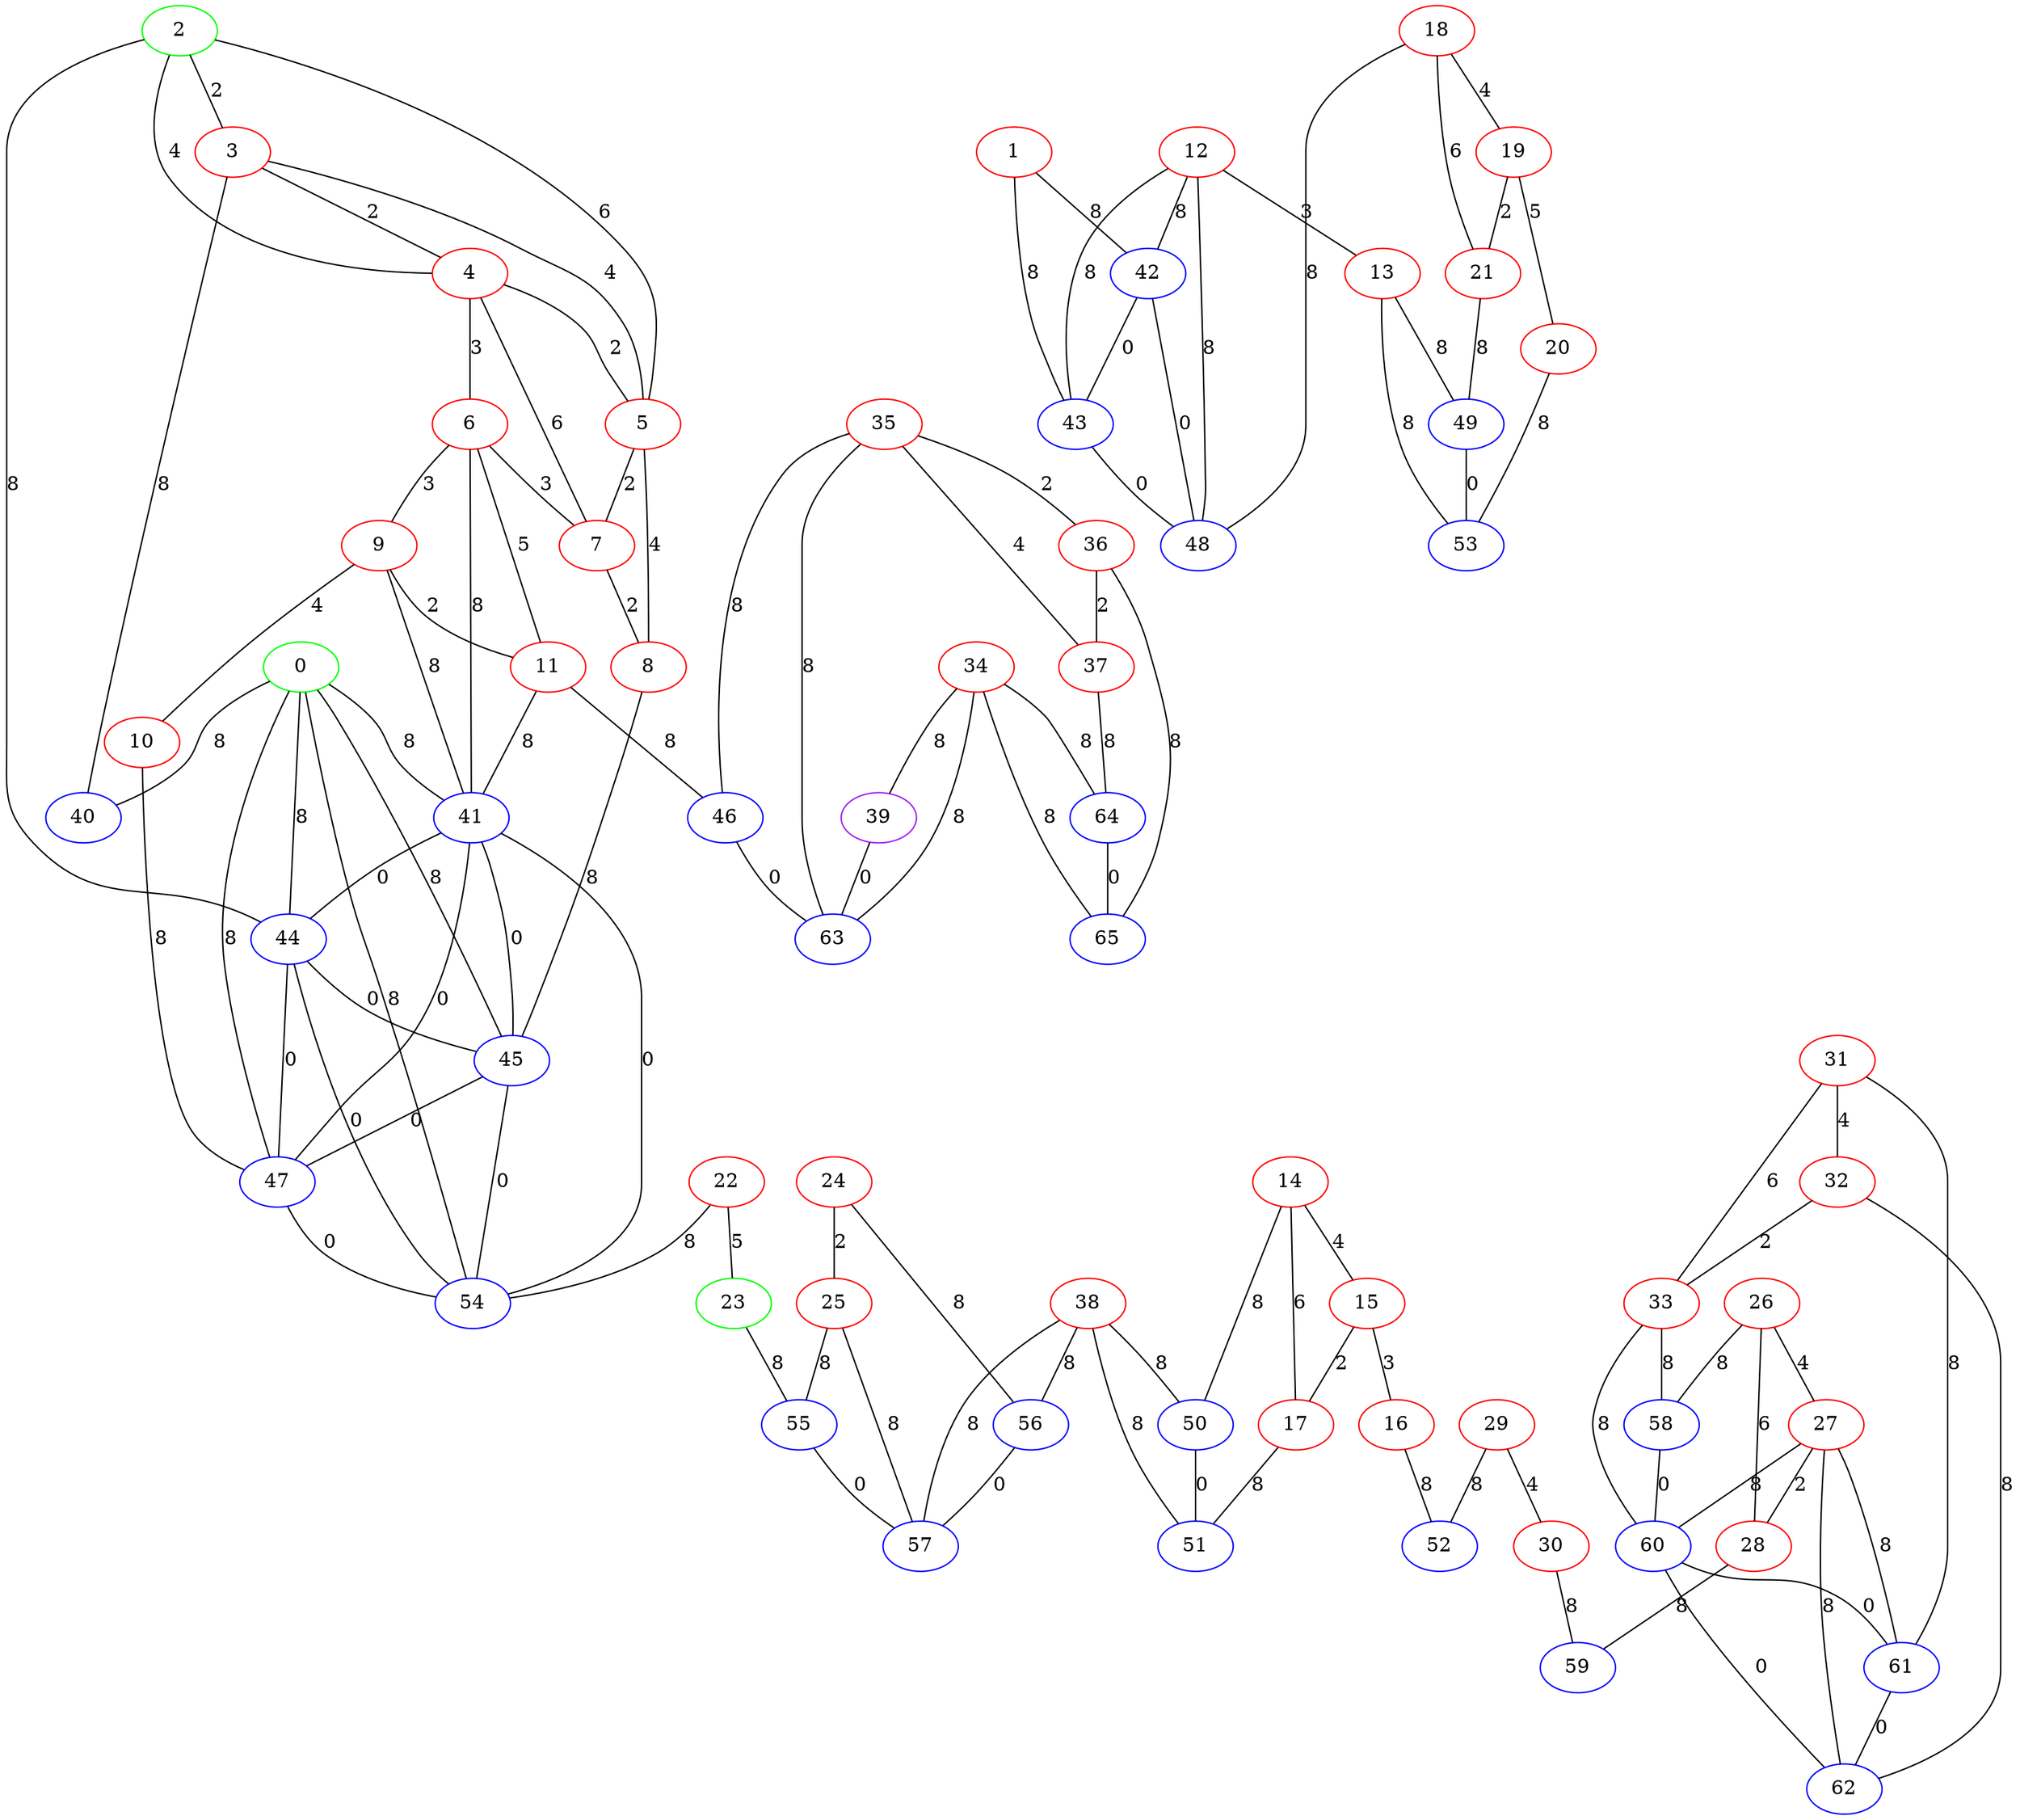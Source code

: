 graph "" {
0 [color=green, weight=2];
1 [color=red, weight=1];
2 [color=green, weight=2];
3 [color=red, weight=1];
4 [color=red, weight=1];
5 [color=red, weight=1];
6 [color=red, weight=1];
7 [color=red, weight=1];
8 [color=red, weight=1];
9 [color=red, weight=1];
10 [color=red, weight=1];
11 [color=red, weight=1];
12 [color=red, weight=1];
13 [color=red, weight=1];
14 [color=red, weight=1];
15 [color=red, weight=1];
16 [color=red, weight=1];
17 [color=red, weight=1];
18 [color=red, weight=1];
19 [color=red, weight=1];
20 [color=red, weight=1];
21 [color=red, weight=1];
22 [color=red, weight=1];
23 [color=green, weight=2];
24 [color=red, weight=1];
25 [color=red, weight=1];
26 [color=red, weight=1];
27 [color=red, weight=1];
28 [color=red, weight=1];
29 [color=red, weight=1];
30 [color=red, weight=1];
31 [color=red, weight=1];
32 [color=red, weight=1];
33 [color=red, weight=1];
34 [color=red, weight=1];
35 [color=red, weight=1];
36 [color=red, weight=1];
37 [color=red, weight=1];
38 [color=red, weight=1];
39 [color=purple, weight=4];
40 [color=blue, weight=3];
41 [color=blue, weight=3];
42 [color=blue, weight=3];
43 [color=blue, weight=3];
44 [color=blue, weight=3];
45 [color=blue, weight=3];
46 [color=blue, weight=3];
47 [color=blue, weight=3];
48 [color=blue, weight=3];
49 [color=blue, weight=3];
50 [color=blue, weight=3];
51 [color=blue, weight=3];
52 [color=blue, weight=3];
53 [color=blue, weight=3];
54 [color=blue, weight=3];
55 [color=blue, weight=3];
56 [color=blue, weight=3];
57 [color=blue, weight=3];
58 [color=blue, weight=3];
59 [color=blue, weight=3];
60 [color=blue, weight=3];
61 [color=blue, weight=3];
62 [color=blue, weight=3];
63 [color=blue, weight=3];
64 [color=blue, weight=3];
65 [color=blue, weight=3];
0 -- 40  [key=0, label=8];
0 -- 41  [key=0, label=8];
0 -- 44  [key=0, label=8];
0 -- 45  [key=0, label=8];
0 -- 47  [key=0, label=8];
0 -- 54  [key=0, label=8];
1 -- 42  [key=0, label=8];
1 -- 43  [key=0, label=8];
2 -- 44  [key=0, label=8];
2 -- 3  [key=0, label=2];
2 -- 4  [key=0, label=4];
2 -- 5  [key=0, label=6];
3 -- 40  [key=0, label=8];
3 -- 4  [key=0, label=2];
3 -- 5  [key=0, label=4];
4 -- 5  [key=0, label=2];
4 -- 6  [key=0, label=3];
4 -- 7  [key=0, label=6];
5 -- 8  [key=0, label=4];
5 -- 7  [key=0, label=2];
6 -- 9  [key=0, label=3];
6 -- 11  [key=0, label=5];
6 -- 41  [key=0, label=8];
6 -- 7  [key=0, label=3];
7 -- 8  [key=0, label=2];
8 -- 45  [key=0, label=8];
9 -- 41  [key=0, label=8];
9 -- 10  [key=0, label=4];
9 -- 11  [key=0, label=2];
10 -- 47  [key=0, label=8];
11 -- 46  [key=0, label=8];
11 -- 41  [key=0, label=8];
12 -- 48  [key=0, label=8];
12 -- 42  [key=0, label=8];
12 -- 43  [key=0, label=8];
12 -- 13  [key=0, label=3];
13 -- 49  [key=0, label=8];
13 -- 53  [key=0, label=8];
14 -- 17  [key=0, label=6];
14 -- 50  [key=0, label=8];
14 -- 15  [key=0, label=4];
15 -- 16  [key=0, label=3];
15 -- 17  [key=0, label=2];
16 -- 52  [key=0, label=8];
17 -- 51  [key=0, label=8];
18 -- 48  [key=0, label=8];
18 -- 19  [key=0, label=4];
18 -- 21  [key=0, label=6];
19 -- 20  [key=0, label=5];
19 -- 21  [key=0, label=2];
20 -- 53  [key=0, label=8];
21 -- 49  [key=0, label=8];
22 -- 54  [key=0, label=8];
22 -- 23  [key=0, label=5];
23 -- 55  [key=0, label=8];
24 -- 56  [key=0, label=8];
24 -- 25  [key=0, label=2];
25 -- 57  [key=0, label=8];
25 -- 55  [key=0, label=8];
26 -- 58  [key=0, label=8];
26 -- 27  [key=0, label=4];
26 -- 28  [key=0, label=6];
27 -- 60  [key=0, label=8];
27 -- 28  [key=0, label=2];
27 -- 61  [key=0, label=8];
27 -- 62  [key=0, label=8];
28 -- 59  [key=0, label=8];
29 -- 52  [key=0, label=8];
29 -- 30  [key=0, label=4];
30 -- 59  [key=0, label=8];
31 -- 32  [key=0, label=4];
31 -- 33  [key=0, label=6];
31 -- 61  [key=0, label=8];
32 -- 33  [key=0, label=2];
32 -- 62  [key=0, label=8];
33 -- 58  [key=0, label=8];
33 -- 60  [key=0, label=8];
34 -- 64  [key=0, label=8];
34 -- 65  [key=0, label=8];
34 -- 63  [key=0, label=8];
34 -- 39  [key=0, label=8];
35 -- 36  [key=0, label=2];
35 -- 37  [key=0, label=4];
35 -- 46  [key=0, label=8];
35 -- 63  [key=0, label=8];
36 -- 65  [key=0, label=8];
36 -- 37  [key=0, label=2];
37 -- 64  [key=0, label=8];
38 -- 56  [key=0, label=8];
38 -- 57  [key=0, label=8];
38 -- 50  [key=0, label=8];
38 -- 51  [key=0, label=8];
39 -- 63  [key=0, label=0];
41 -- 44  [key=0, label=0];
41 -- 45  [key=0, label=0];
41 -- 47  [key=0, label=0];
41 -- 54  [key=0, label=0];
42 -- 48  [key=0, label=0];
42 -- 43  [key=0, label=0];
43 -- 48  [key=0, label=0];
44 -- 45  [key=0, label=0];
44 -- 47  [key=0, label=0];
44 -- 54  [key=0, label=0];
45 -- 47  [key=0, label=0];
45 -- 54  [key=0, label=0];
46 -- 63  [key=0, label=0];
47 -- 54  [key=0, label=0];
49 -- 53  [key=0, label=0];
50 -- 51  [key=0, label=0];
55 -- 57  [key=0, label=0];
56 -- 57  [key=0, label=0];
58 -- 60  [key=0, label=0];
60 -- 61  [key=0, label=0];
60 -- 62  [key=0, label=0];
61 -- 62  [key=0, label=0];
64 -- 65  [key=0, label=0];
}
